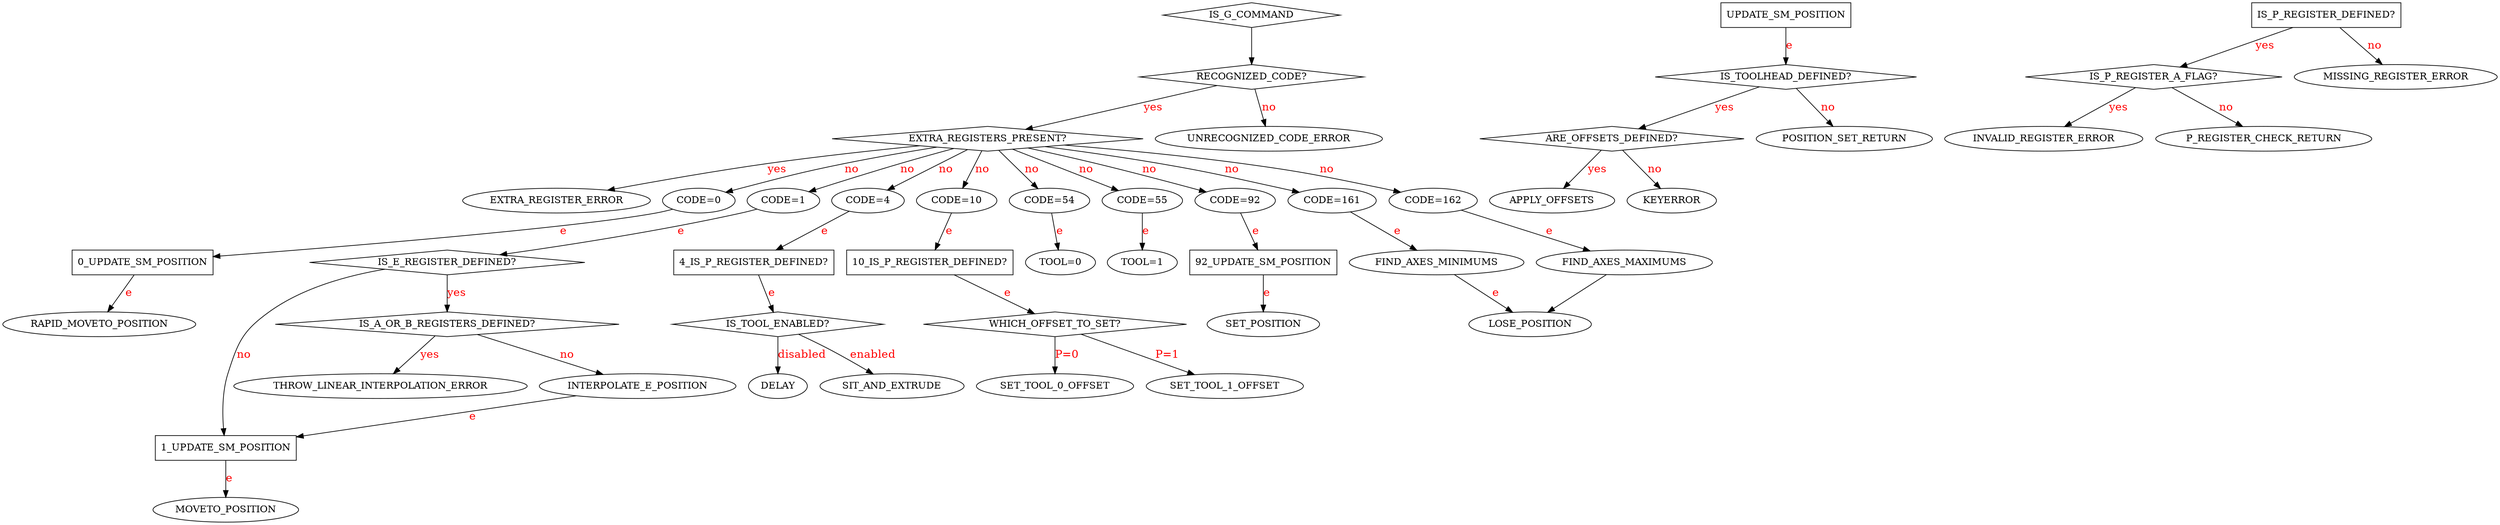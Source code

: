 // vim:ai:et:fenc=utf-8:ff=unix:sw=4:ts=4:

digraph
{
  rankdir=TB;

  edge[
  fontsize = 16
  fontcolor = "Red"
  ]

  "IS_G_COMMAND" [shape=diamond];
  "0_UPDATE_SM_POSITION" [shape=rectangle];
  "1_UPDATE_SM_POSITION" [shape=rectangle];
  "92_UPDATE_SM_POSITION" [shape=rectangle];
  "UPDATE_SM_POSITION" [shape=rectangle];
  "4_IS_P_REGISTER_DEFINED?" [shape=rectangle];
  "10_IS_P_REGISTER_DEFINED?" [shape=rectangle];
  "IS_P_REGISTER_DEFINED?" [shape=rectangle];
  "IS_TOOL_ENABLED?" [shape=diamond];
  "IS_A_OR_B_REGISTERS_DEFINED?" [shape=diamond];
  "IS_E_REGISTER_DEFINED?" [shape=diamond];
  "IS_TOOL_ENABLED?" [shape=diamond];
  "WHICH_OFFSET_TO_SET?" [shape=diamond];
  "ARE_OFFSETS_DEFINED?" [shape=diamond];
  "IS_TOOLHEAD_DEFINED?" [shape=diamond];
  "IS_P_REGISTER_A_FLAG?" [shape=diamond];
  "RECOGNIZED_CODE?" [shape=diamond];
  "EXTRA_REGISTERS_PRESENT?" [shape=diamond];
  "IS_G_COMMAND" -> "RECOGNIZED_CODE?";
  "RECOGNIZED_CODE?" -> "UNRECOGNIZED_CODE_ERROR" [label="no"];
  "RECOGNIZED_CODE?" -> "EXTRA_REGISTERS_PRESENT?" [label="yes"];
  "EXTRA_REGISTERS_PRESENT?" -> "EXTRA_REGISTER_ERROR" [weight=10 label="yes"];
  "EXTRA_REGISTERS_PRESENT?" -> "CODE=0" [weight=10 label="no"];
  "EXTRA_REGISTERS_PRESENT?" -> "CODE=1" [weight=10 label="no"];
  "EXTRA_REGISTERS_PRESENT?" -> "CODE=4" [weight=10 label="no"];
  "EXTRA_REGISTERS_PRESENT?" -> "CODE=10" [weight=10 label="no"];
  "EXTRA_REGISTERS_PRESENT?" -> "CODE=54" [weight=10 label="no"];
  "EXTRA_REGISTERS_PRESENT?" -> "CODE=55" [weight=10 label="no"];
  "EXTRA_REGISTERS_PRESENT?" -> "CODE=92" [weight=10 label="no"];
  "EXTRA_REGISTERS_PRESENT?" -> "CODE=161" [weight=10 label="no"];
  "EXTRA_REGISTERS_PRESENT?" -> "CODE=162" [weight=10 label="no"];
  "CODE=0" -> "0_UPDATE_SM_POSITION" [label="e"];
  "0_UPDATE_SM_POSITION" -> "RAPID_MOVETO_POSITION" [label="e"];
  "UPDATE_SM_POSITION" -> "IS_TOOLHEAD_DEFINED?" [label="e"];
  "IS_TOOLHEAD_DEFINED?" -> "ARE_OFFSETS_DEFINED?" [label="yes"];
  "IS_TOOLHEAD_DEFINED?" -> "POSITION_SET_RETURN"  [label="no"];
  "ARE_OFFSETS_DEFINED?" -> "APPLY_OFFSETS" [label="yes"];
  "ARE_OFFSETS_DEFINED?" -> "KEYERROR" [label="no"];
  "CODE=1" -> "IS_E_REGISTER_DEFINED?" [label="e"];
  "IS_E_REGISTER_DEFINED?" -> "IS_A_OR_B_REGISTERS_DEFINED?" [label="yes"];
  "IS_A_OR_B_REGISTERS_DEFINED?" -> "THROW_LINEAR_INTERPOLATION_ERROR" [label="yes"];
  "IS_A_OR_B_REGISTERS_DEFINED?" -> "INTERPOLATE_E_POSITION" [label="no"];
  "INTERPOLATE_E_POSITION" -> "1_UPDATE_SM_POSITION" [label="e"];
  "1_UPDATE_SM_POSITION" -> "MOVETO_POSITION" [label="e"];
  "IS_E_REGISTER_DEFINED?" -> "1_UPDATE_SM_POSITION" [label="no"];
  "CODE=4" -> "4_IS_P_REGISTER_DEFINED?" [label="e"];
  "4_IS_P_REGISTER_DEFINED?" -> "IS_TOOL_ENABLED?" [label="e"];
  "IS_P_REGISTER_DEFINED?" -> "MISSING_REGISTER_ERROR" [label="no"];
  "IS_P_REGISTER_DEFINED?" -> "IS_P_REGISTER_A_FLAG?" [label="yes"];
  "IS_P_REGISTER_A_FLAG?" -> "INVALID_REGISTER_ERROR" [label="yes"];
  "IS_P_REGISTER_A_FLAG?" -> "P_REGISTER_CHECK_RETURN" [label="no"];
  "IS_TOOL_ENABLED?" -> "DELAY" [label="disabled"];
  "IS_TOOL_ENABLED?" -> "SIT_AND_EXTRUDE" [label="enabled"];
  "CODE=10" -> "10_IS_P_REGISTER_DEFINED?" [label="e"];
  "10_IS_P_REGISTER_DEFINED?" -> "WHICH_OFFSET_TO_SET?" [label="e"];
  "WHICH_OFFSET_TO_SET?" -> "SET_TOOL_0_OFFSET" [label="P=0"];
  "WHICH_OFFSET_TO_SET?" -> "SET_TOOL_1_OFFSET" [label="P=1"];
  "CODE=54" -> "TOOL=0" [label="e"];
  "CODE=55" -> "TOOL=1" [label="e"];
  "CODE=92" -> "92_UPDATE_SM_POSITION" [label="e"];
  "92_UPDATE_SM_POSITION" -> "SET_POSITION" [label="e"];
  "CODE=161" -> "FIND_AXES_MINIMUMS" [label="e"];
  "FIND_AXES_MINIMUMS" -> "LOSE_POSITION" [label="e"];
  "CODE=162" -> "FIND_AXES_MAXIMUMS" [label="e"];
  "FIND_AXES_MAXIMUMS" -> "LOSE_POSITION";
}



